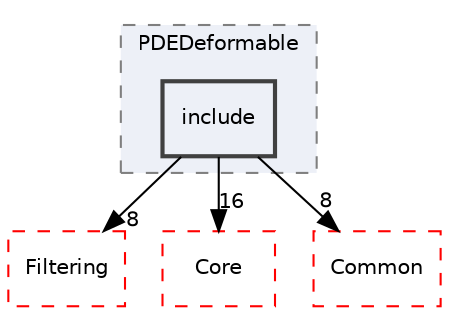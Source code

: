 digraph "include"
{
 // LATEX_PDF_SIZE
  edge [fontname="Helvetica",fontsize="10",labelfontname="Helvetica",labelfontsize="10"];
  node [fontname="Helvetica",fontsize="10",shape=record];
  compound=true
  subgraph clusterdir_0255e60dfbb4ab528d6a3fad7189beb6 {
    graph [ bgcolor="#edf0f7", pencolor="grey50", style="filled,dashed,", label="PDEDeformable", fontname="Helvetica", fontsize="10", URL="dir_0255e60dfbb4ab528d6a3fad7189beb6.html"]
  dir_593550e70c6c15fd92ad6277c7239322 [shape=box, label="include", style="filled,bold,", fillcolor="#edf0f7", color="grey25", URL="dir_593550e70c6c15fd92ad6277c7239322.html"];
  }
  dir_6724b11ef9ad676a0a0c31463bff1d93 [shape=box, label="Filtering", style="dashed,", fillcolor="#edf0f7", color="red", URL="dir_6724b11ef9ad676a0a0c31463bff1d93.html"];
  dir_cac7f9cecb9aa42a0bd05452dddd8a21 [shape=box, label="Core", style="dashed,", fillcolor="#edf0f7", color="red", URL="dir_cac7f9cecb9aa42a0bd05452dddd8a21.html"];
  dir_d9399f076f2daa9185c46a80ce8bb51d [shape=box, label="Common", style="dashed,", fillcolor="#edf0f7", color="red", URL="dir_d9399f076f2daa9185c46a80ce8bb51d.html"];
  dir_593550e70c6c15fd92ad6277c7239322->dir_6724b11ef9ad676a0a0c31463bff1d93 [headlabel="8", labeldistance=1.5 headhref="dir_000160_000030.html"];
  dir_593550e70c6c15fd92ad6277c7239322->dir_cac7f9cecb9aa42a0bd05452dddd8a21 [headlabel="16", labeldistance=1.5 headhref="dir_000160_000014.html"];
  dir_593550e70c6c15fd92ad6277c7239322->dir_d9399f076f2daa9185c46a80ce8bb51d [headlabel="8", labeldistance=1.5 headhref="dir_000160_000011.html"];
}
